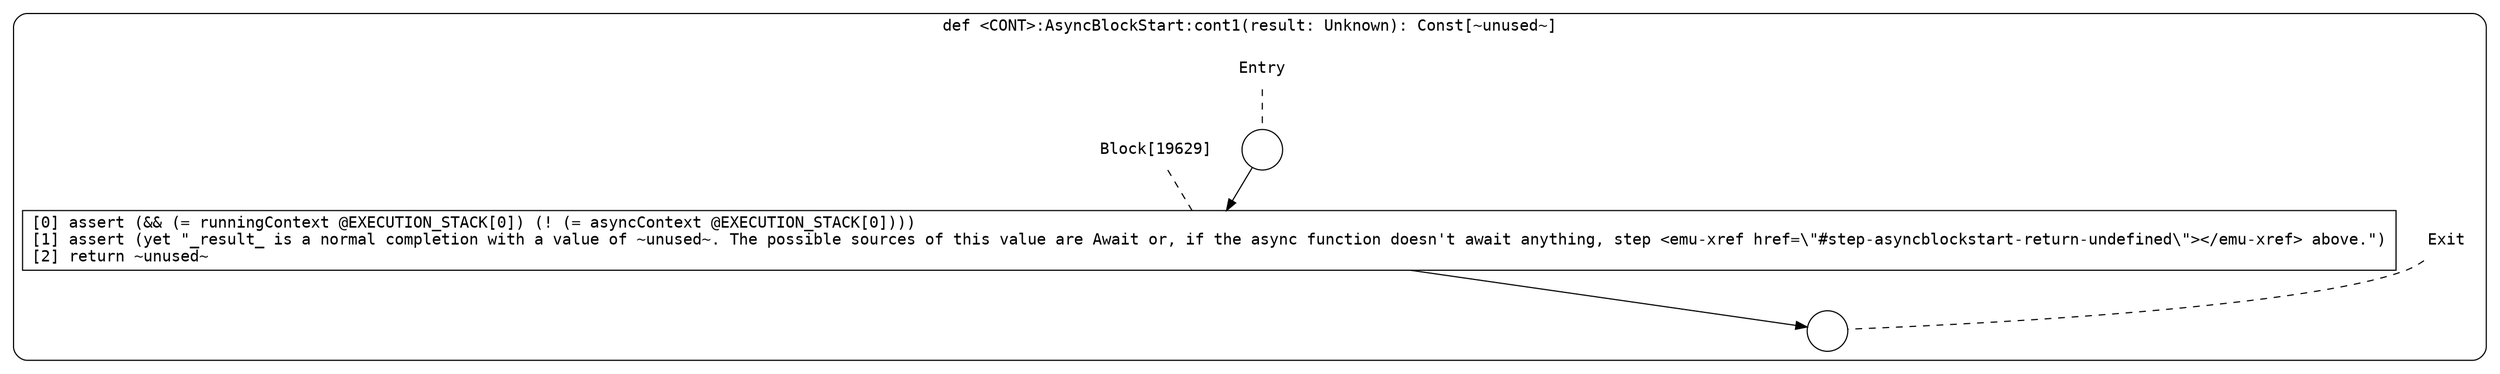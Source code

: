 digraph {
  graph [fontname = "Consolas"]
  node [fontname = "Consolas"]
  edge [fontname = "Consolas"]
  subgraph cluster2644 {
    label = "def <CONT>:AsyncBlockStart:cont1(result: Unknown): Const[~unused~]"
    style = rounded
    cluster2644_entry_name [shape=none, label=<<font color="black">Entry</font>>]
    cluster2644_entry_name -> cluster2644_entry [arrowhead=none, color="black", style=dashed]
    cluster2644_entry [shape=circle label=" " color="black" fillcolor="white" style=filled]
    cluster2644_entry -> node19629 [color="black"]
    cluster2644_exit_name [shape=none, label=<<font color="black">Exit</font>>]
    cluster2644_exit_name -> cluster2644_exit [arrowhead=none, color="black", style=dashed]
    cluster2644_exit [shape=circle label=" " color="black" fillcolor="white" style=filled]
    node19629_name [shape=none, label=<<font color="black">Block[19629]</font>>]
    node19629_name -> node19629 [arrowhead=none, color="black", style=dashed]
    node19629 [shape=box, label=<<font color="black">[0] assert (&amp;&amp; (= runningContext @EXECUTION_STACK[0]) (! (= asyncContext @EXECUTION_STACK[0])))<BR ALIGN="LEFT"/>[1] assert (yet &quot;_result_ is a normal completion with a value of ~unused~. The possible sources of this value are Await or, if the async function doesn't await anything, step &lt;emu-xref href=\&quot;#step-asyncblockstart-return-undefined\&quot;&gt;&lt;/emu-xref&gt; above.&quot;)<BR ALIGN="LEFT"/>[2] return ~unused~<BR ALIGN="LEFT"/></font>> color="black" fillcolor="white", style=filled]
    node19629 -> cluster2644_exit [color="black"]
  }
}